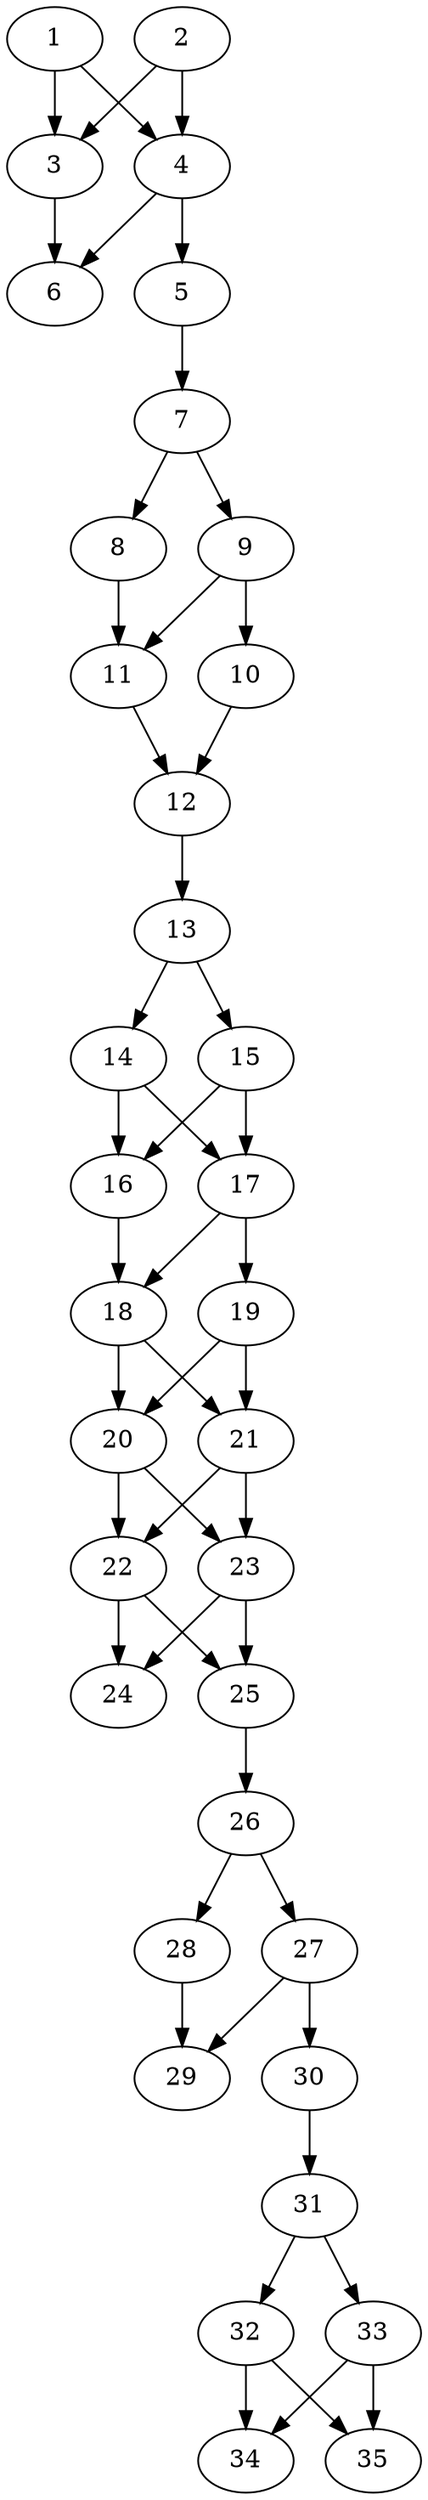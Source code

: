 // DAG automatically generated by daggen at Thu Oct  3 14:05:37 2019
// ./daggen --dot -n 35 --ccr 0.5 --fat 0.3 --regular 0.7 --density 0.9 --mindata 5242880 --maxdata 52428800 
digraph G {
  1 [size="26943488", alpha="0.18", expect_size="13471744"] 
  1 -> 3 [size ="13471744"]
  1 -> 4 [size ="13471744"]
  2 [size="50395136", alpha="0.07", expect_size="25197568"] 
  2 -> 3 [size ="25197568"]
  2 -> 4 [size ="25197568"]
  3 [size="100392960", alpha="0.17", expect_size="50196480"] 
  3 -> 6 [size ="50196480"]
  4 [size="13869056", alpha="0.10", expect_size="6934528"] 
  4 -> 5 [size ="6934528"]
  4 -> 6 [size ="6934528"]
  5 [size="77887488", alpha="0.14", expect_size="38943744"] 
  5 -> 7 [size ="38943744"]
  6 [size="33484800", alpha="0.03", expect_size="16742400"] 
  7 [size="35504128", alpha="0.19", expect_size="17752064"] 
  7 -> 8 [size ="17752064"]
  7 -> 9 [size ="17752064"]
  8 [size="29437952", alpha="0.15", expect_size="14718976"] 
  8 -> 11 [size ="14718976"]
  9 [size="87134208", alpha="0.05", expect_size="43567104"] 
  9 -> 10 [size ="43567104"]
  9 -> 11 [size ="43567104"]
  10 [size="48687104", alpha="0.16", expect_size="24343552"] 
  10 -> 12 [size ="24343552"]
  11 [size="35358720", alpha="0.11", expect_size="17679360"] 
  11 -> 12 [size ="17679360"]
  12 [size="27439104", alpha="0.09", expect_size="13719552"] 
  12 -> 13 [size ="13719552"]
  13 [size="61317120", alpha="0.07", expect_size="30658560"] 
  13 -> 14 [size ="30658560"]
  13 -> 15 [size ="30658560"]
  14 [size="47507456", alpha="0.19", expect_size="23753728"] 
  14 -> 16 [size ="23753728"]
  14 -> 17 [size ="23753728"]
  15 [size="92893184", alpha="0.01", expect_size="46446592"] 
  15 -> 16 [size ="46446592"]
  15 -> 17 [size ="46446592"]
  16 [size="65101824", alpha="0.15", expect_size="32550912"] 
  16 -> 18 [size ="32550912"]
  17 [size="80556032", alpha="0.07", expect_size="40278016"] 
  17 -> 18 [size ="40278016"]
  17 -> 19 [size ="40278016"]
  18 [size="73596928", alpha="0.14", expect_size="36798464"] 
  18 -> 20 [size ="36798464"]
  18 -> 21 [size ="36798464"]
  19 [size="50284544", alpha="0.07", expect_size="25142272"] 
  19 -> 20 [size ="25142272"]
  19 -> 21 [size ="25142272"]
  20 [size="76138496", alpha="0.02", expect_size="38069248"] 
  20 -> 22 [size ="38069248"]
  20 -> 23 [size ="38069248"]
  21 [size="58040320", alpha="0.20", expect_size="29020160"] 
  21 -> 22 [size ="29020160"]
  21 -> 23 [size ="29020160"]
  22 [size="15921152", alpha="0.07", expect_size="7960576"] 
  22 -> 24 [size ="7960576"]
  22 -> 25 [size ="7960576"]
  23 [size="59901952", alpha="0.12", expect_size="29950976"] 
  23 -> 24 [size ="29950976"]
  23 -> 25 [size ="29950976"]
  24 [size="95141888", alpha="0.18", expect_size="47570944"] 
  25 [size="89696256", alpha="0.19", expect_size="44848128"] 
  25 -> 26 [size ="44848128"]
  26 [size="94302208", alpha="0.05", expect_size="47151104"] 
  26 -> 27 [size ="47151104"]
  26 -> 28 [size ="47151104"]
  27 [size="72796160", alpha="0.15", expect_size="36398080"] 
  27 -> 29 [size ="36398080"]
  27 -> 30 [size ="36398080"]
  28 [size="10500096", alpha="0.10", expect_size="5250048"] 
  28 -> 29 [size ="5250048"]
  29 [size="77207552", alpha="0.01", expect_size="38603776"] 
  30 [size="17070080", alpha="0.00", expect_size="8535040"] 
  30 -> 31 [size ="8535040"]
  31 [size="25874432", alpha="0.05", expect_size="12937216"] 
  31 -> 32 [size ="12937216"]
  31 -> 33 [size ="12937216"]
  32 [size="25708544", alpha="0.13", expect_size="12854272"] 
  32 -> 34 [size ="12854272"]
  32 -> 35 [size ="12854272"]
  33 [size="56481792", alpha="0.12", expect_size="28240896"] 
  33 -> 34 [size ="28240896"]
  33 -> 35 [size ="28240896"]
  34 [size="19357696", alpha="0.18", expect_size="9678848"] 
  35 [size="12095488", alpha="0.02", expect_size="6047744"] 
}
